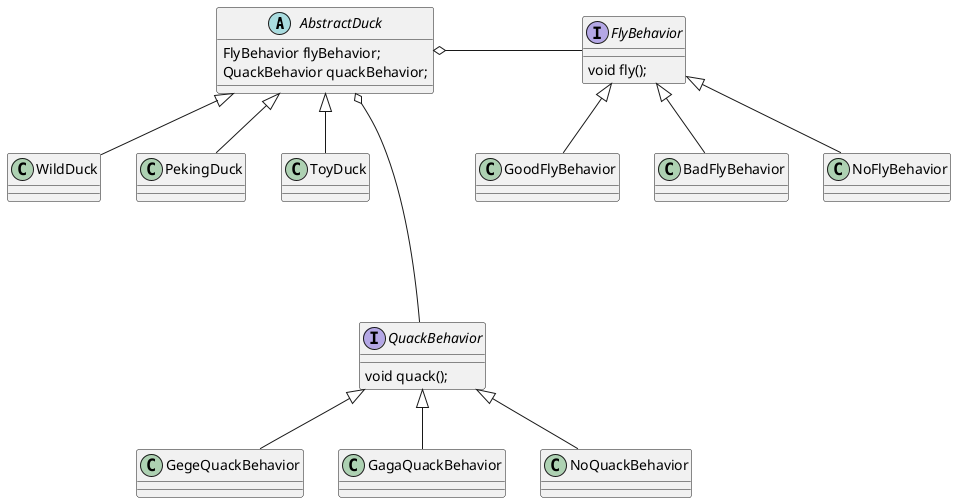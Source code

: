 @startuml

abstract class AbstractDuck{
    FlyBehavior flyBehavior;
    QuackBehavior quackBehavior;
}

class WildDuck
class PekingDuck
class ToyDuck

AbstractDuck <|-- WildDuck
AbstractDuck <|-- PekingDuck
AbstractDuck <|-- ToyDuck

interface FlyBehavior{
    void fly();
}

class GoodFlyBehavior
class BadFlyBehavior
class NoFlyBehavior

FlyBehavior <|-- GoodFlyBehavior
FlyBehavior <|-- BadFlyBehavior
FlyBehavior <|-- NoFlyBehavior

interface QuackBehavior{
   void quack();
}

class GegeQuackBehavior
class GagaQuackBehavior
class NoQuackBehavior

QuackBehavior <|-- GegeQuackBehavior
QuackBehavior <|-- GagaQuackBehavior
QuackBehavior <|-- NoQuackBehavior

AbstractDuck o--d-- QuackBehavior
AbstractDuck o--r-- FlyBehavior

@enduml